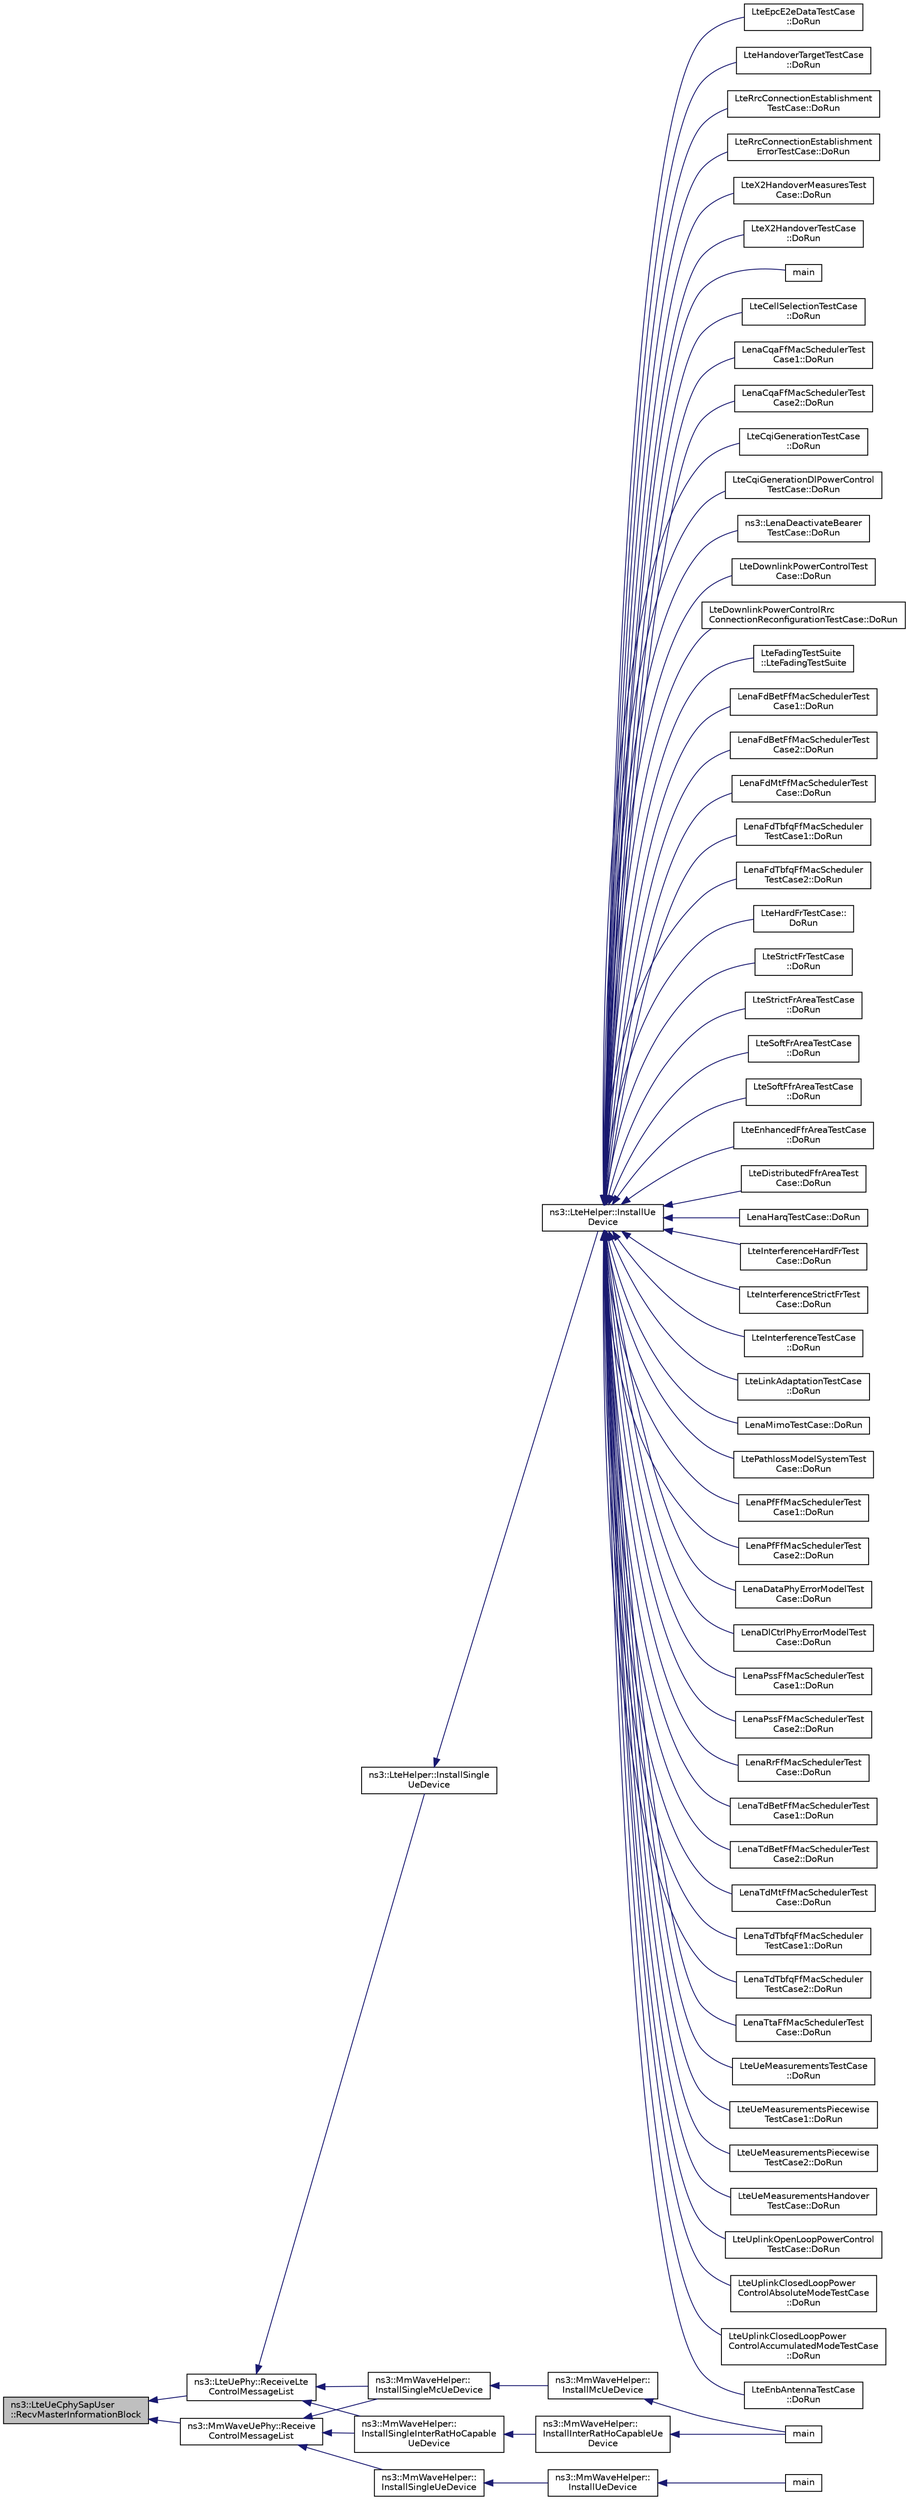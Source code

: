 digraph "ns3::LteUeCphySapUser::RecvMasterInformationBlock"
{
  edge [fontname="Helvetica",fontsize="10",labelfontname="Helvetica",labelfontsize="10"];
  node [fontname="Helvetica",fontsize="10",shape=record];
  rankdir="LR";
  Node1 [label="ns3::LteUeCphySapUser\l::RecvMasterInformationBlock",height=0.2,width=0.4,color="black", fillcolor="grey75", style="filled", fontcolor="black"];
  Node1 -> Node2 [dir="back",color="midnightblue",fontsize="10",style="solid"];
  Node2 [label="ns3::LteUePhy::ReceiveLte\lControlMessageList",height=0.2,width=0.4,color="black", fillcolor="white", style="filled",URL="$da/ddd/classns3_1_1LteUePhy.html#aa7bd315ac9c8f49652624c8d1f1b03ef"];
  Node2 -> Node3 [dir="back",color="midnightblue",fontsize="10",style="solid"];
  Node3 [label="ns3::LteHelper::InstallSingle\lUeDevice",height=0.2,width=0.4,color="black", fillcolor="white", style="filled",URL="$d6/d63/classns3_1_1LteHelper.html#afa6e13db5742241f48f8f4b8533b67f6"];
  Node3 -> Node4 [dir="back",color="midnightblue",fontsize="10",style="solid"];
  Node4 [label="ns3::LteHelper::InstallUe\lDevice",height=0.2,width=0.4,color="black", fillcolor="white", style="filled",URL="$d6/d63/classns3_1_1LteHelper.html#ac9cd932d7de92811cfa953c2e3b2fc9f"];
  Node4 -> Node5 [dir="back",color="midnightblue",fontsize="10",style="solid"];
  Node5 [label="main",height=0.2,width=0.4,color="black", fillcolor="white", style="filled",URL="$d5/d9b/lena-cqi-threshold_8cc.html#a0ddf1224851353fc92bfbff6f499fa97"];
  Node4 -> Node6 [dir="back",color="midnightblue",fontsize="10",style="solid"];
  Node6 [label="LteCellSelectionTestCase\l::DoRun",height=0.2,width=0.4,color="black", fillcolor="white", style="filled",URL="$d3/d21/classLteCellSelectionTestCase.html#a2ad9dadf26f7beb5d3ed1c6dfbcef90a",tooltip="Setup the simulation according to the configuration set by the class constructor, run it..."];
  Node4 -> Node7 [dir="back",color="midnightblue",fontsize="10",style="solid"];
  Node7 [label="LenaCqaFfMacSchedulerTest\lCase1::DoRun",height=0.2,width=0.4,color="black", fillcolor="white", style="filled",URL="$d2/d5c/classLenaCqaFfMacSchedulerTestCase1.html#a91b3e2ef4ff292dbeda5559ff0eae1e6",tooltip="Implementation to actually run this TestCase. "];
  Node4 -> Node8 [dir="back",color="midnightblue",fontsize="10",style="solid"];
  Node8 [label="LenaCqaFfMacSchedulerTest\lCase2::DoRun",height=0.2,width=0.4,color="black", fillcolor="white", style="filled",URL="$d4/d7d/classLenaCqaFfMacSchedulerTestCase2.html#a773e8490a80a3afe50adf54d713d3e4a",tooltip="Implementation to actually run this TestCase. "];
  Node4 -> Node9 [dir="back",color="midnightblue",fontsize="10",style="solid"];
  Node9 [label="LteCqiGenerationTestCase\l::DoRun",height=0.2,width=0.4,color="black", fillcolor="white", style="filled",URL="$d6/d58/classLteCqiGenerationTestCase.html#a263a0f3670c23e42ed3feb7d353bdd09",tooltip="Implementation to actually run this TestCase. "];
  Node4 -> Node10 [dir="back",color="midnightblue",fontsize="10",style="solid"];
  Node10 [label="LteCqiGenerationDlPowerControl\lTestCase::DoRun",height=0.2,width=0.4,color="black", fillcolor="white", style="filled",URL="$d0/d70/classLteCqiGenerationDlPowerControlTestCase.html#a8a6ba5e52123fc8ed0deb9014a8b0591",tooltip="Implementation to actually run this TestCase. "];
  Node4 -> Node11 [dir="back",color="midnightblue",fontsize="10",style="solid"];
  Node11 [label="ns3::LenaDeactivateBearer\lTestCase::DoRun",height=0.2,width=0.4,color="black", fillcolor="white", style="filled",URL="$d4/d2f/classns3_1_1LenaDeactivateBearerTestCase.html#a214d777e46f96b701efdfd360871f53f",tooltip="Implementation to actually run this TestCase. "];
  Node4 -> Node12 [dir="back",color="midnightblue",fontsize="10",style="solid"];
  Node12 [label="LteDownlinkPowerControlTest\lCase::DoRun",height=0.2,width=0.4,color="black", fillcolor="white", style="filled",URL="$dd/d8d/classLteDownlinkPowerControlTestCase.html#a2eb1e31f7313f51061d8aa950d3f4268",tooltip="Implementation to actually run this TestCase. "];
  Node4 -> Node13 [dir="back",color="midnightblue",fontsize="10",style="solid"];
  Node13 [label="LteDownlinkPowerControlRrc\lConnectionReconfigurationTestCase::DoRun",height=0.2,width=0.4,color="black", fillcolor="white", style="filled",URL="$dd/d20/classLteDownlinkPowerControlRrcConnectionReconfigurationTestCase.html#a3f7be434747a85c448ade6fc4500d552",tooltip="Implementation to actually run this TestCase. "];
  Node4 -> Node14 [dir="back",color="midnightblue",fontsize="10",style="solid"];
  Node14 [label="LteFadingTestSuite\l::LteFadingTestSuite",height=0.2,width=0.4,color="black", fillcolor="white", style="filled",URL="$da/d7a/classLteFadingTestSuite.html#aa8f5d146edf68b18fe52196168dcbf90"];
  Node4 -> Node15 [dir="back",color="midnightblue",fontsize="10",style="solid"];
  Node15 [label="LenaFdBetFfMacSchedulerTest\lCase1::DoRun",height=0.2,width=0.4,color="black", fillcolor="white", style="filled",URL="$de/d24/classLenaFdBetFfMacSchedulerTestCase1.html#a21b7a9f396adcc1ab24ddefc919345f2",tooltip="Implementation to actually run this TestCase. "];
  Node4 -> Node16 [dir="back",color="midnightblue",fontsize="10",style="solid"];
  Node16 [label="LenaFdBetFfMacSchedulerTest\lCase2::DoRun",height=0.2,width=0.4,color="black", fillcolor="white", style="filled",URL="$d5/de5/classLenaFdBetFfMacSchedulerTestCase2.html#a51c587a50f2087be7c3950f4d2d82852",tooltip="Implementation to actually run this TestCase. "];
  Node4 -> Node17 [dir="back",color="midnightblue",fontsize="10",style="solid"];
  Node17 [label="LenaFdMtFfMacSchedulerTest\lCase::DoRun",height=0.2,width=0.4,color="black", fillcolor="white", style="filled",URL="$d6/dbd/classLenaFdMtFfMacSchedulerTestCase.html#a5cfc445b7daa4a02df317b46ee007f1a",tooltip="Implementation to actually run this TestCase. "];
  Node4 -> Node18 [dir="back",color="midnightblue",fontsize="10",style="solid"];
  Node18 [label="LenaFdTbfqFfMacScheduler\lTestCase1::DoRun",height=0.2,width=0.4,color="black", fillcolor="white", style="filled",URL="$d8/d07/classLenaFdTbfqFfMacSchedulerTestCase1.html#ae0536bf54d4e05fbf3600c1654c14cc0",tooltip="Implementation to actually run this TestCase. "];
  Node4 -> Node19 [dir="back",color="midnightblue",fontsize="10",style="solid"];
  Node19 [label="LenaFdTbfqFfMacScheduler\lTestCase2::DoRun",height=0.2,width=0.4,color="black", fillcolor="white", style="filled",URL="$d4/da3/classLenaFdTbfqFfMacSchedulerTestCase2.html#a2e43d4f9483463dffa86410a1ce47140",tooltip="Implementation to actually run this TestCase. "];
  Node4 -> Node20 [dir="back",color="midnightblue",fontsize="10",style="solid"];
  Node20 [label="LteHardFrTestCase::\lDoRun",height=0.2,width=0.4,color="black", fillcolor="white", style="filled",URL="$d3/d19/classLteHardFrTestCase.html#a7267927f1ffb7acff88742eb33ab2e3c",tooltip="Implementation to actually run this TestCase. "];
  Node4 -> Node21 [dir="back",color="midnightblue",fontsize="10",style="solid"];
  Node21 [label="LteStrictFrTestCase\l::DoRun",height=0.2,width=0.4,color="black", fillcolor="white", style="filled",URL="$d7/d86/classLteStrictFrTestCase.html#afd223c9e5a1d3e14a244303963e21425",tooltip="Implementation to actually run this TestCase. "];
  Node4 -> Node22 [dir="back",color="midnightblue",fontsize="10",style="solid"];
  Node22 [label="LteStrictFrAreaTestCase\l::DoRun",height=0.2,width=0.4,color="black", fillcolor="white", style="filled",URL="$df/d79/classLteStrictFrAreaTestCase.html#a61e945e04c3b10a50c2f484198199b49",tooltip="Implementation to actually run this TestCase. "];
  Node4 -> Node23 [dir="back",color="midnightblue",fontsize="10",style="solid"];
  Node23 [label="LteSoftFrAreaTestCase\l::DoRun",height=0.2,width=0.4,color="black", fillcolor="white", style="filled",URL="$de/df4/classLteSoftFrAreaTestCase.html#ae0df301b6c0f1a80a0145746b15a109c",tooltip="Implementation to actually run this TestCase. "];
  Node4 -> Node24 [dir="back",color="midnightblue",fontsize="10",style="solid"];
  Node24 [label="LteSoftFfrAreaTestCase\l::DoRun",height=0.2,width=0.4,color="black", fillcolor="white", style="filled",URL="$d5/df1/classLteSoftFfrAreaTestCase.html#aaf88ccad780563fc6394cd97ec9328d4",tooltip="Implementation to actually run this TestCase. "];
  Node4 -> Node25 [dir="back",color="midnightblue",fontsize="10",style="solid"];
  Node25 [label="LteEnhancedFfrAreaTestCase\l::DoRun",height=0.2,width=0.4,color="black", fillcolor="white", style="filled",URL="$dc/d2a/classLteEnhancedFfrAreaTestCase.html#aa242a1923952a50df92c3e291f1ca8a6",tooltip="Implementation to actually run this TestCase. "];
  Node4 -> Node26 [dir="back",color="midnightblue",fontsize="10",style="solid"];
  Node26 [label="LteDistributedFfrAreaTest\lCase::DoRun",height=0.2,width=0.4,color="black", fillcolor="white", style="filled",URL="$d7/d87/classLteDistributedFfrAreaTestCase.html#a1a386a39f2ddc3d22b17a134b775e2b7",tooltip="Implementation to actually run this TestCase. "];
  Node4 -> Node27 [dir="back",color="midnightblue",fontsize="10",style="solid"];
  Node27 [label="LenaHarqTestCase::DoRun",height=0.2,width=0.4,color="black", fillcolor="white", style="filled",URL="$dc/d87/classLenaHarqTestCase.html#a77a86faca2ff6021e971516d82ea0533",tooltip="Implementation to actually run this TestCase. "];
  Node4 -> Node28 [dir="back",color="midnightblue",fontsize="10",style="solid"];
  Node28 [label="LteInterferenceHardFrTest\lCase::DoRun",height=0.2,width=0.4,color="black", fillcolor="white", style="filled",URL="$d5/d60/classLteInterferenceHardFrTestCase.html#a2967abd43e38abed8a9d85d51c59937b",tooltip="Implementation to actually run this TestCase. "];
  Node4 -> Node29 [dir="back",color="midnightblue",fontsize="10",style="solid"];
  Node29 [label="LteInterferenceStrictFrTest\lCase::DoRun",height=0.2,width=0.4,color="black", fillcolor="white", style="filled",URL="$d6/da6/classLteInterferenceStrictFrTestCase.html#a8c8428c04ea0f4a892f289bb8423da52",tooltip="Implementation to actually run this TestCase. "];
  Node4 -> Node30 [dir="back",color="midnightblue",fontsize="10",style="solid"];
  Node30 [label="LteInterferenceTestCase\l::DoRun",height=0.2,width=0.4,color="black", fillcolor="white", style="filled",URL="$d8/d09/classLteInterferenceTestCase.html#adc059d120a4d9effd2ca5f6fecaae31a",tooltip="Implementation to actually run this TestCase. "];
  Node4 -> Node31 [dir="back",color="midnightblue",fontsize="10",style="solid"];
  Node31 [label="LteLinkAdaptationTestCase\l::DoRun",height=0.2,width=0.4,color="black", fillcolor="white", style="filled",URL="$d6/df3/classLteLinkAdaptationTestCase.html#a2310163be7e860827f18fce7fd100649",tooltip="Implementation to actually run this TestCase. "];
  Node4 -> Node32 [dir="back",color="midnightblue",fontsize="10",style="solid"];
  Node32 [label="LenaMimoTestCase::DoRun",height=0.2,width=0.4,color="black", fillcolor="white", style="filled",URL="$d4/d7e/classLenaMimoTestCase.html#a5479f5cb1621e84f8d28b4779f3e3b7c",tooltip="Implementation to actually run this TestCase. "];
  Node4 -> Node33 [dir="back",color="midnightblue",fontsize="10",style="solid"];
  Node33 [label="LtePathlossModelSystemTest\lCase::DoRun",height=0.2,width=0.4,color="black", fillcolor="white", style="filled",URL="$d2/d51/classLtePathlossModelSystemTestCase.html#a6cf8d23b5eab69a72e893419bbd13c1b",tooltip="Implementation to actually run this TestCase. "];
  Node4 -> Node34 [dir="back",color="midnightblue",fontsize="10",style="solid"];
  Node34 [label="LenaPfFfMacSchedulerTest\lCase1::DoRun",height=0.2,width=0.4,color="black", fillcolor="white", style="filled",URL="$df/d47/classLenaPfFfMacSchedulerTestCase1.html#a34e366045d568d5a38bedfeebbf72b79",tooltip="Implementation to actually run this TestCase. "];
  Node4 -> Node35 [dir="back",color="midnightblue",fontsize="10",style="solid"];
  Node35 [label="LenaPfFfMacSchedulerTest\lCase2::DoRun",height=0.2,width=0.4,color="black", fillcolor="white", style="filled",URL="$d9/dd8/classLenaPfFfMacSchedulerTestCase2.html#a693c0eff7472d9b3bb12f1f95e46253b",tooltip="Implementation to actually run this TestCase. "];
  Node4 -> Node36 [dir="back",color="midnightblue",fontsize="10",style="solid"];
  Node36 [label="LenaDataPhyErrorModelTest\lCase::DoRun",height=0.2,width=0.4,color="black", fillcolor="white", style="filled",URL="$d0/dbb/classLenaDataPhyErrorModelTestCase.html#a363738c5b8d73b6b3398dc526faf7792",tooltip="Implementation to actually run this TestCase. "];
  Node4 -> Node37 [dir="back",color="midnightblue",fontsize="10",style="solid"];
  Node37 [label="LenaDlCtrlPhyErrorModelTest\lCase::DoRun",height=0.2,width=0.4,color="black", fillcolor="white", style="filled",URL="$db/d32/classLenaDlCtrlPhyErrorModelTestCase.html#a1fb7c0a2adfe1083d7e0883b866b0954",tooltip="Implementation to actually run this TestCase. "];
  Node4 -> Node38 [dir="back",color="midnightblue",fontsize="10",style="solid"];
  Node38 [label="LenaPssFfMacSchedulerTest\lCase1::DoRun",height=0.2,width=0.4,color="black", fillcolor="white", style="filled",URL="$de/d58/classLenaPssFfMacSchedulerTestCase1.html#a82b48ffdd476a2c0b5b111aaa2702fc9",tooltip="Implementation to actually run this TestCase. "];
  Node4 -> Node39 [dir="back",color="midnightblue",fontsize="10",style="solid"];
  Node39 [label="LenaPssFfMacSchedulerTest\lCase2::DoRun",height=0.2,width=0.4,color="black", fillcolor="white", style="filled",URL="$dd/db8/classLenaPssFfMacSchedulerTestCase2.html#aff2e955c075aacd1f05d38b81ace0c3a",tooltip="Implementation to actually run this TestCase. "];
  Node4 -> Node40 [dir="back",color="midnightblue",fontsize="10",style="solid"];
  Node40 [label="LenaRrFfMacSchedulerTest\lCase::DoRun",height=0.2,width=0.4,color="black", fillcolor="white", style="filled",URL="$df/d0d/classLenaRrFfMacSchedulerTestCase.html#a1e221eff047ec55f7f1d36daab1f1d91",tooltip="Implementation to actually run this TestCase. "];
  Node4 -> Node41 [dir="back",color="midnightblue",fontsize="10",style="solid"];
  Node41 [label="LenaTdBetFfMacSchedulerTest\lCase1::DoRun",height=0.2,width=0.4,color="black", fillcolor="white", style="filled",URL="$d5/d5a/classLenaTdBetFfMacSchedulerTestCase1.html#a7d559a1158bc847fbf816ed856b7b8eb",tooltip="Implementation to actually run this TestCase. "];
  Node4 -> Node42 [dir="back",color="midnightblue",fontsize="10",style="solid"];
  Node42 [label="LenaTdBetFfMacSchedulerTest\lCase2::DoRun",height=0.2,width=0.4,color="black", fillcolor="white", style="filled",URL="$d7/d98/classLenaTdBetFfMacSchedulerTestCase2.html#a57f91550eee3286bec279c76f9ab8a19",tooltip="Implementation to actually run this TestCase. "];
  Node4 -> Node43 [dir="back",color="midnightblue",fontsize="10",style="solid"];
  Node43 [label="LenaTdMtFfMacSchedulerTest\lCase::DoRun",height=0.2,width=0.4,color="black", fillcolor="white", style="filled",URL="$d8/d9a/classLenaTdMtFfMacSchedulerTestCase.html#a58d638cd7e72948bb9956cd770eb053f",tooltip="Implementation to actually run this TestCase. "];
  Node4 -> Node44 [dir="back",color="midnightblue",fontsize="10",style="solid"];
  Node44 [label="LenaTdTbfqFfMacScheduler\lTestCase1::DoRun",height=0.2,width=0.4,color="black", fillcolor="white", style="filled",URL="$db/de2/classLenaTdTbfqFfMacSchedulerTestCase1.html#a7cc404c3537ef82bd8c4d8ebee0af929",tooltip="Implementation to actually run this TestCase. "];
  Node4 -> Node45 [dir="back",color="midnightblue",fontsize="10",style="solid"];
  Node45 [label="LenaTdTbfqFfMacScheduler\lTestCase2::DoRun",height=0.2,width=0.4,color="black", fillcolor="white", style="filled",URL="$d0/d1c/classLenaTdTbfqFfMacSchedulerTestCase2.html#a4029c5006bf9136e36d90101934b1db0",tooltip="Implementation to actually run this TestCase. "];
  Node4 -> Node46 [dir="back",color="midnightblue",fontsize="10",style="solid"];
  Node46 [label="LenaTtaFfMacSchedulerTest\lCase::DoRun",height=0.2,width=0.4,color="black", fillcolor="white", style="filled",URL="$db/dc7/classLenaTtaFfMacSchedulerTestCase.html#a6c4a3631833e54ea62e6c454e937348a",tooltip="Implementation to actually run this TestCase. "];
  Node4 -> Node47 [dir="back",color="midnightblue",fontsize="10",style="solid"];
  Node47 [label="LteUeMeasurementsTestCase\l::DoRun",height=0.2,width=0.4,color="black", fillcolor="white", style="filled",URL="$da/d83/classLteUeMeasurementsTestCase.html#a6ead76e605e0d03f6e9ea74b6bf608aa",tooltip="Implementation to actually run this TestCase. "];
  Node4 -> Node48 [dir="back",color="midnightblue",fontsize="10",style="solid"];
  Node48 [label="LteUeMeasurementsPiecewise\lTestCase1::DoRun",height=0.2,width=0.4,color="black", fillcolor="white", style="filled",URL="$d4/d22/classLteUeMeasurementsPiecewiseTestCase1.html#a76f2ad9d43e2fb22c37e4e8763296a5f",tooltip="Setup the simulation with the intended UE measurement reporting configuration, run it..."];
  Node4 -> Node49 [dir="back",color="midnightblue",fontsize="10",style="solid"];
  Node49 [label="LteUeMeasurementsPiecewise\lTestCase2::DoRun",height=0.2,width=0.4,color="black", fillcolor="white", style="filled",URL="$d1/d8f/classLteUeMeasurementsPiecewiseTestCase2.html#aa3d0caf8f82d095e8c85434b294482b6",tooltip="Setup the simulation with the intended UE measurement reporting configuration, run it..."];
  Node4 -> Node50 [dir="back",color="midnightblue",fontsize="10",style="solid"];
  Node50 [label="LteUeMeasurementsHandover\lTestCase::DoRun",height=0.2,width=0.4,color="black", fillcolor="white", style="filled",URL="$d6/dc2/classLteUeMeasurementsHandoverTestCase.html#ae81c492f54cd25f174b26310458a7e5f",tooltip="Setup the simulation with the intended UE measurement reporting configuration, run it..."];
  Node4 -> Node51 [dir="back",color="midnightblue",fontsize="10",style="solid"];
  Node51 [label="LteUplinkOpenLoopPowerControl\lTestCase::DoRun",height=0.2,width=0.4,color="black", fillcolor="white", style="filled",URL="$d0/d8c/classLteUplinkOpenLoopPowerControlTestCase.html#a1cd67f8fd6b950e1a92142dec9e4af10",tooltip="Implementation to actually run this TestCase. "];
  Node4 -> Node52 [dir="back",color="midnightblue",fontsize="10",style="solid"];
  Node52 [label="LteUplinkClosedLoopPower\lControlAbsoluteModeTestCase\l::DoRun",height=0.2,width=0.4,color="black", fillcolor="white", style="filled",URL="$df/d5e/classLteUplinkClosedLoopPowerControlAbsoluteModeTestCase.html#a6a3e4107566655c5cbbf946c0e68c3d0",tooltip="Implementation to actually run this TestCase. "];
  Node4 -> Node53 [dir="back",color="midnightblue",fontsize="10",style="solid"];
  Node53 [label="LteUplinkClosedLoopPower\lControlAccumulatedModeTestCase\l::DoRun",height=0.2,width=0.4,color="black", fillcolor="white", style="filled",URL="$d0/d7a/classLteUplinkClosedLoopPowerControlAccumulatedModeTestCase.html#aefa91ec44dabd2bed1558fce70290da9",tooltip="Implementation to actually run this TestCase. "];
  Node4 -> Node54 [dir="back",color="midnightblue",fontsize="10",style="solid"];
  Node54 [label="LteEnbAntennaTestCase\l::DoRun",height=0.2,width=0.4,color="black", fillcolor="white", style="filled",URL="$db/d32/classLteEnbAntennaTestCase.html#a6120b567186fa3218fdaa1712399079e",tooltip="Implementation to actually run this TestCase. "];
  Node4 -> Node55 [dir="back",color="midnightblue",fontsize="10",style="solid"];
  Node55 [label="LteEpcE2eDataTestCase\l::DoRun",height=0.2,width=0.4,color="black", fillcolor="white", style="filled",URL="$de/d92/classLteEpcE2eDataTestCase.html#a7b55bb639cd07d8b68365444a4cea639",tooltip="Implementation to actually run this TestCase. "];
  Node4 -> Node56 [dir="back",color="midnightblue",fontsize="10",style="solid"];
  Node56 [label="LteHandoverTargetTestCase\l::DoRun",height=0.2,width=0.4,color="black", fillcolor="white", style="filled",URL="$d5/d92/classLteHandoverTargetTestCase.html#adc2ffaf5e89accdbf70756ad9a92ce2c",tooltip="Run a simulation of a micro-cell network using the parameters provided to the constructor function..."];
  Node4 -> Node57 [dir="back",color="midnightblue",fontsize="10",style="solid"];
  Node57 [label="LteRrcConnectionEstablishment\lTestCase::DoRun",height=0.2,width=0.4,color="black", fillcolor="white", style="filled",URL="$df/dad/classLteRrcConnectionEstablishmentTestCase.html#a2c32cab9b29852f42c4ad1e7b68068b2",tooltip="Implementation to actually run this TestCase. "];
  Node4 -> Node58 [dir="back",color="midnightblue",fontsize="10",style="solid"];
  Node58 [label="LteRrcConnectionEstablishment\lErrorTestCase::DoRun",height=0.2,width=0.4,color="black", fillcolor="white", style="filled",URL="$d3/d7a/classLteRrcConnectionEstablishmentErrorTestCase.html#adaffd410f878c9af5d8d4df0db31eeee",tooltip="Implementation to actually run this TestCase. "];
  Node4 -> Node59 [dir="back",color="midnightblue",fontsize="10",style="solid"];
  Node59 [label="LteX2HandoverMeasuresTest\lCase::DoRun",height=0.2,width=0.4,color="black", fillcolor="white", style="filled",URL="$dd/d82/classLteX2HandoverMeasuresTestCase.html#a6aefe1e71df347688687fb5d8dd54104",tooltip="Implementation to actually run this TestCase. "];
  Node4 -> Node60 [dir="back",color="midnightblue",fontsize="10",style="solid"];
  Node60 [label="LteX2HandoverTestCase\l::DoRun",height=0.2,width=0.4,color="black", fillcolor="white", style="filled",URL="$d4/d48/classLteX2HandoverTestCase.html#a5d77d6fbe61da649203846d4617b4716",tooltip="Implementation to actually run this TestCase. "];
  Node2 -> Node61 [dir="back",color="midnightblue",fontsize="10",style="solid"];
  Node61 [label="ns3::MmWaveHelper::\lInstallSingleMcUeDevice",height=0.2,width=0.4,color="black", fillcolor="white", style="filled",URL="$dd/d6b/classns3_1_1MmWaveHelper.html#a236cf69b7851d5bdf0c532c47dd19bd5"];
  Node61 -> Node62 [dir="back",color="midnightblue",fontsize="10",style="solid"];
  Node62 [label="ns3::MmWaveHelper::\lInstallMcUeDevice",height=0.2,width=0.4,color="black", fillcolor="white", style="filled",URL="$dd/d6b/classns3_1_1MmWaveHelper.html#a0d017af816f9651994b5ae38e55f4584"];
  Node62 -> Node63 [dir="back",color="midnightblue",fontsize="10",style="solid"];
  Node63 [label="main",height=0.2,width=0.4,color="black", fillcolor="white", style="filled",URL="$d5/d1b/mc-twoenbs_8cc.html#a0ddf1224851353fc92bfbff6f499fa97"];
  Node2 -> Node64 [dir="back",color="midnightblue",fontsize="10",style="solid"];
  Node64 [label="ns3::MmWaveHelper::\lInstallSingleInterRatHoCapable\lUeDevice",height=0.2,width=0.4,color="black", fillcolor="white", style="filled",URL="$dd/d6b/classns3_1_1MmWaveHelper.html#ab39af31d58b43a27347c95ef8f999591"];
  Node64 -> Node65 [dir="back",color="midnightblue",fontsize="10",style="solid"];
  Node65 [label="ns3::MmWaveHelper::\lInstallInterRatHoCapableUe\lDevice",height=0.2,width=0.4,color="black", fillcolor="white", style="filled",URL="$dd/d6b/classns3_1_1MmWaveHelper.html#a4a30b6e9361765ac818cebbf337b8231"];
  Node65 -> Node63 [dir="back",color="midnightblue",fontsize="10",style="solid"];
  Node1 -> Node66 [dir="back",color="midnightblue",fontsize="10",style="solid"];
  Node66 [label="ns3::MmWaveUePhy::Receive\lControlMessageList",height=0.2,width=0.4,color="black", fillcolor="white", style="filled",URL="$d8/df0/classns3_1_1MmWaveUePhy.html#a1c3001d74628f40e38c1b4a04eac5015"];
  Node66 -> Node61 [dir="back",color="midnightblue",fontsize="10",style="solid"];
  Node66 -> Node64 [dir="back",color="midnightblue",fontsize="10",style="solid"];
  Node66 -> Node67 [dir="back",color="midnightblue",fontsize="10",style="solid"];
  Node67 [label="ns3::MmWaveHelper::\lInstallSingleUeDevice",height=0.2,width=0.4,color="black", fillcolor="white", style="filled",URL="$dd/d6b/classns3_1_1MmWaveHelper.html#a2a37293b8b5542851f3c74cec20d44df"];
  Node67 -> Node68 [dir="back",color="midnightblue",fontsize="10",style="solid"];
  Node68 [label="ns3::MmWaveHelper::\lInstallUeDevice",height=0.2,width=0.4,color="black", fillcolor="white", style="filled",URL="$dd/d6b/classns3_1_1MmWaveHelper.html#a9311c819d7ee539c8710c5b7e98df37a"];
  Node68 -> Node69 [dir="back",color="midnightblue",fontsize="10",style="solid"];
  Node69 [label="main",height=0.2,width=0.4,color="black", fillcolor="white", style="filled",URL="$db/daf/dce-example-mptcp-mmwave_8cc.html#a0ddf1224851353fc92bfbff6f499fa97"];
}
